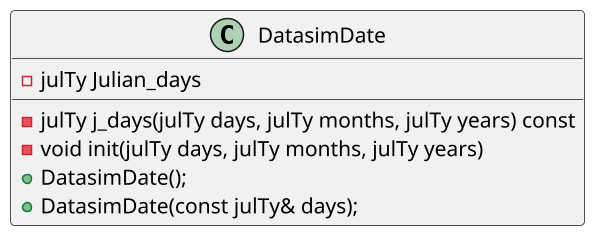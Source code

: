 @startuml
scale 1.5
class DatasimDate {
    - julTy Julian_days
    - julTy j_days(julTy days, julTy months, julTy years) const
    - void init(julTy days, julTy months, julTy years)
    + DatasimDate();
    + DatasimDate(const julTy& days);
}
' Inequalities <|-- Class02
' Inequalities :  Max()
@enduml